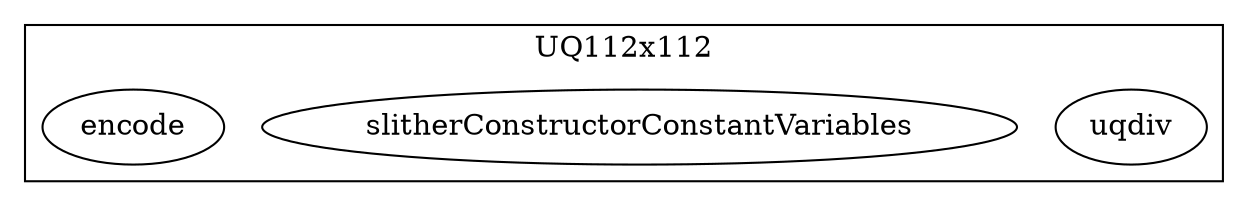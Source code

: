 strict digraph {
subgraph cluster_651_UQ112x112 {
label = "UQ112x112"
"651_uqdiv" [label="uqdiv"]
"651_slitherConstructorConstantVariables" [label="slitherConstructorConstantVariables"]
"651_encode" [label="encode"]
}subgraph cluster_solidity {
label = "[Solidity]"
}
}